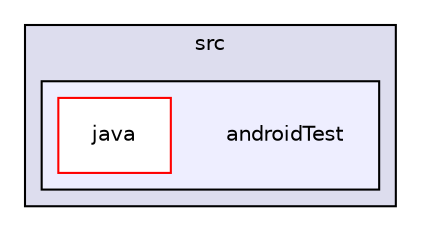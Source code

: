 digraph "androidTest" {
  compound=true
  node [ fontsize="10", fontname="Helvetica"];
  edge [ labelfontsize="10", labelfontname="Helvetica"];
  subgraph clusterdir_ad532df7ef82a0a3fc80d1b7fe24035c {
    graph [ bgcolor="#ddddee", pencolor="black", label="src" fontname="Helvetica", fontsize="10", URL="dir_ad532df7ef82a0a3fc80d1b7fe24035c.html"]
  subgraph clusterdir_d7c6134de117b6cc7c842c321459fe6e {
    graph [ bgcolor="#eeeeff", pencolor="black", label="" URL="dir_d7c6134de117b6cc7c842c321459fe6e.html"];
    dir_d7c6134de117b6cc7c842c321459fe6e [shape=plaintext label="androidTest"];
    dir_c569e2805aae3e9012be646d8f72a0ef [shape=box label="java" color="red" fillcolor="white" style="filled" URL="dir_c569e2805aae3e9012be646d8f72a0ef.html"];
  }
  }
}
